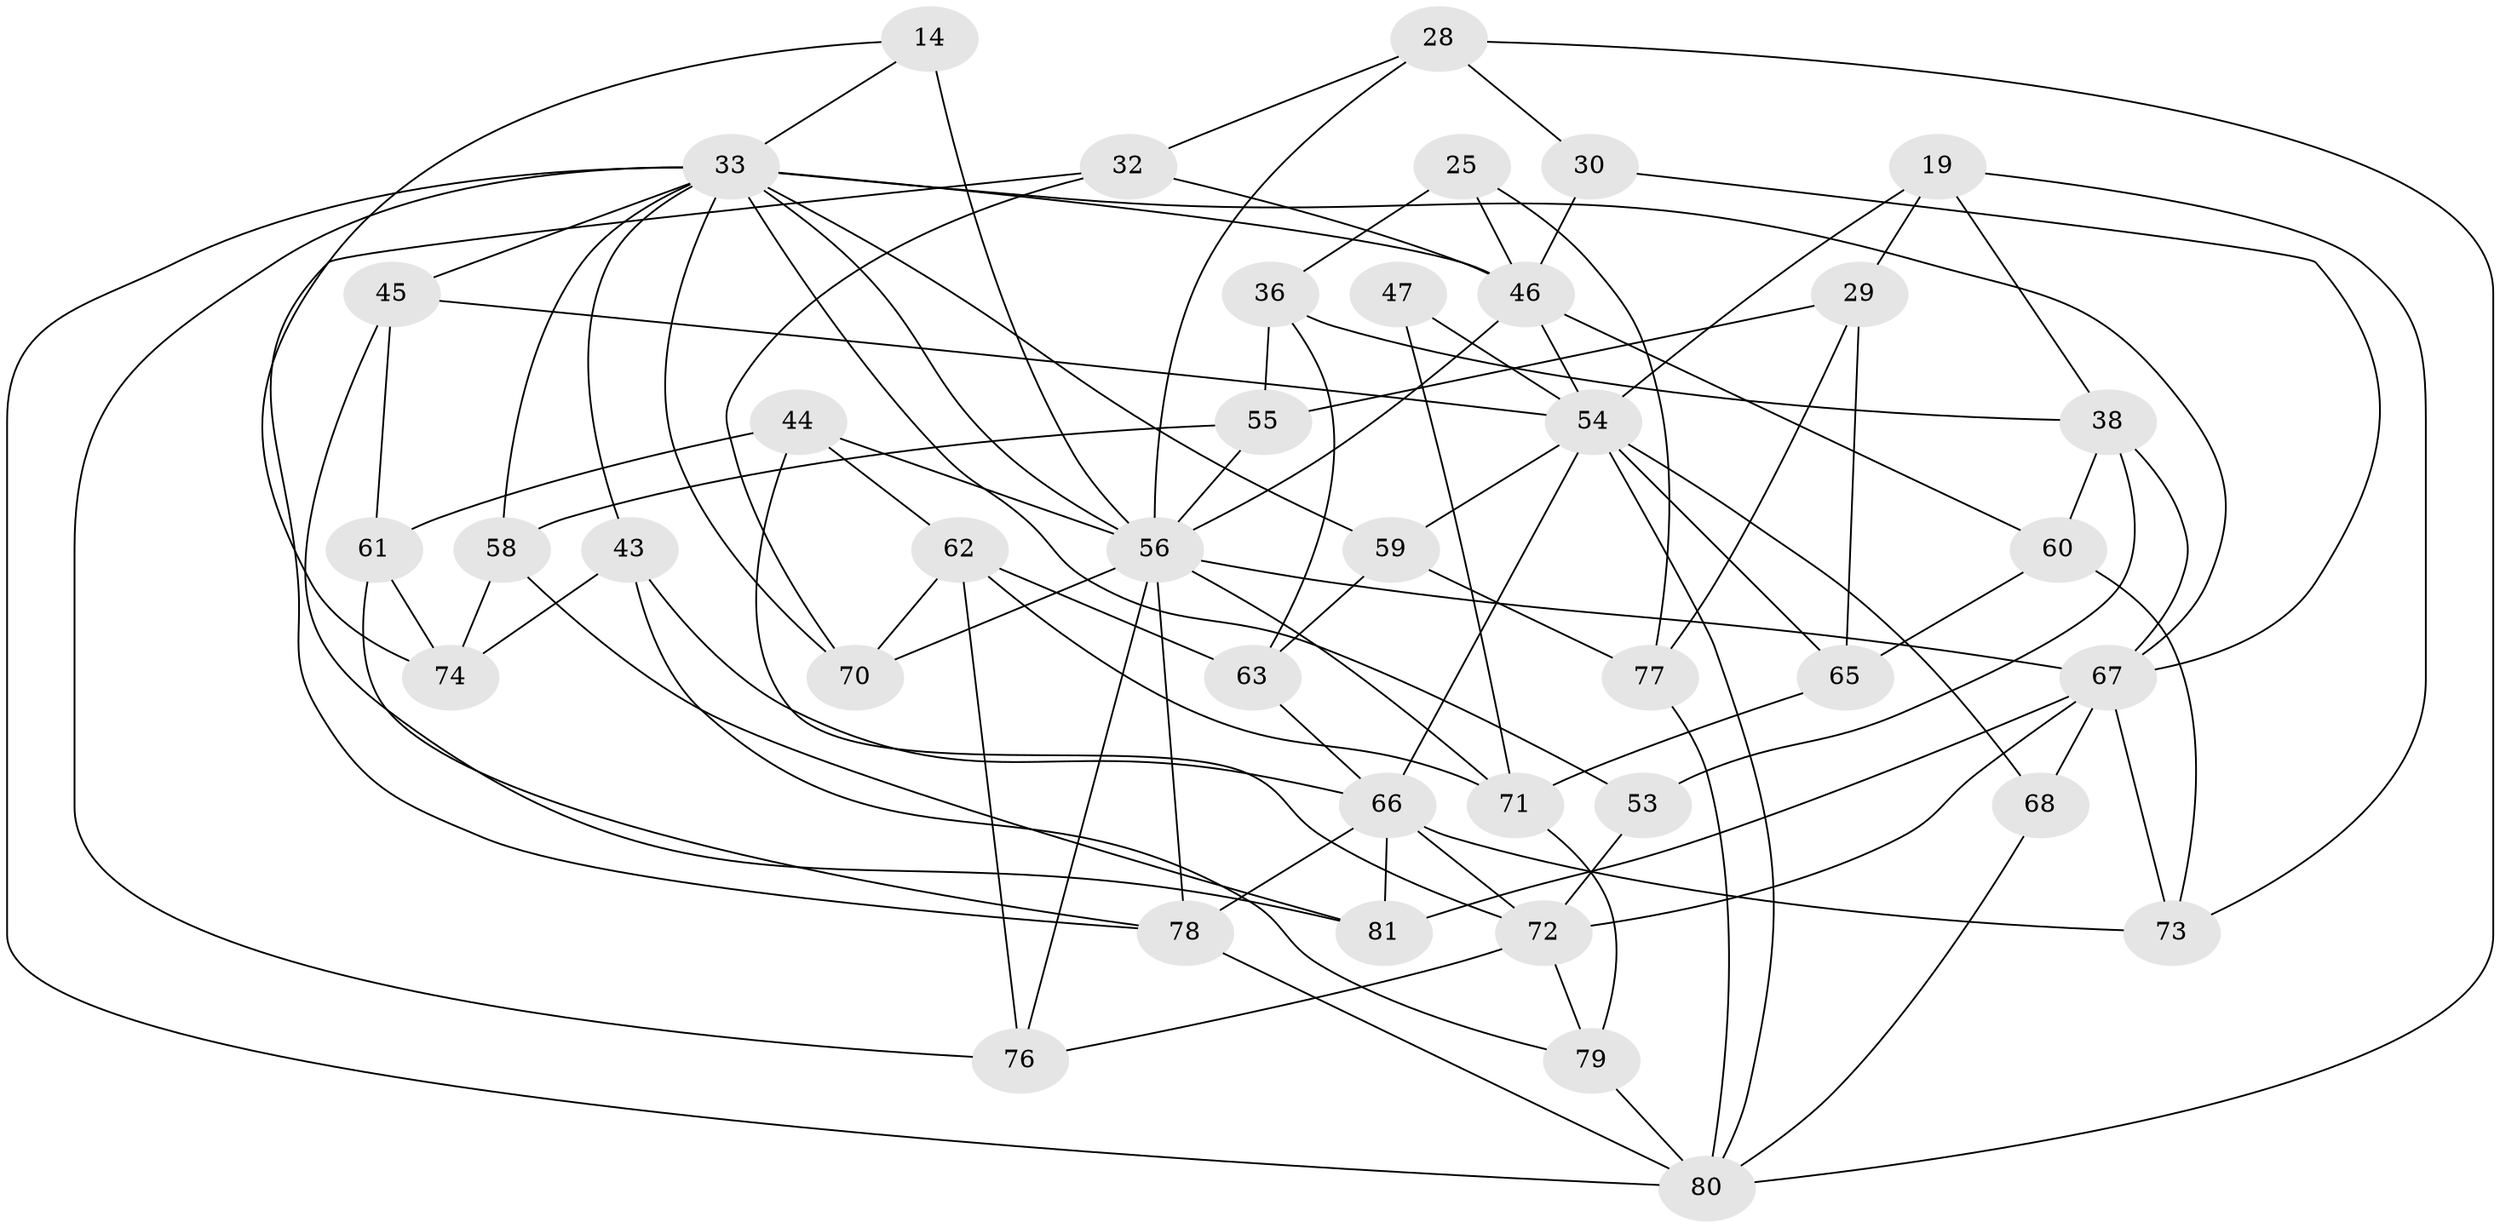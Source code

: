 // original degree distribution, {4: 1.0}
// Generated by graph-tools (version 1.1) at 2025/00/03/04/25 22:00:59]
// undirected, 40 vertices, 96 edges
graph export_dot {
graph [start="1"]
  node [color=gray90,style=filled];
  14;
  19;
  25;
  28;
  29;
  30;
  32;
  33 [super="+16+21+27"];
  36;
  38 [super="+20"];
  43;
  44;
  45;
  46 [super="+11+24"];
  47;
  53;
  54 [super="+26+48"];
  55;
  56 [super="+5+41+35"];
  58;
  59;
  60;
  61;
  62 [super="+8"];
  63;
  65;
  66 [super="+13+51"];
  67 [super="+34+52+37"];
  68 [super="+3+23"];
  70;
  71 [super="+69"];
  72 [super="+64"];
  73;
  74;
  76 [super="+49"];
  77;
  78 [super="+42+57"];
  79;
  80 [super="+1+50+75"];
  81;
  14 -- 56 [weight=2];
  14 -- 74;
  14 -- 33;
  19 -- 29;
  19 -- 73;
  19 -- 38;
  19 -- 54;
  25 -- 36;
  25 -- 77;
  25 -- 46 [weight=2];
  28 -- 32;
  28 -- 30;
  28 -- 80;
  28 -- 56;
  29 -- 77;
  29 -- 55;
  29 -- 65;
  30 -- 67;
  30 -- 46 [weight=2];
  32 -- 70;
  32 -- 78;
  32 -- 46;
  33 -- 45;
  33 -- 70;
  33 -- 80 [weight=3];
  33 -- 43;
  33 -- 67 [weight=2];
  33 -- 59;
  33 -- 46 [weight=2];
  33 -- 76;
  33 -- 53;
  33 -- 56;
  33 -- 58;
  36 -- 63;
  36 -- 55;
  36 -- 38;
  38 -- 53;
  38 -- 60;
  38 -- 67 [weight=2];
  43 -- 74;
  43 -- 66;
  43 -- 79;
  44 -- 62;
  44 -- 72;
  44 -- 61;
  44 -- 56;
  45 -- 81;
  45 -- 54;
  45 -- 61;
  46 -- 54 [weight=2];
  46 -- 60;
  46 -- 56 [weight=2];
  47 -- 71;
  47 -- 54 [weight=3];
  53 -- 72 [weight=2];
  54 -- 68;
  54 -- 59;
  54 -- 65;
  54 -- 80;
  54 -- 66;
  55 -- 58;
  55 -- 56;
  56 -- 76 [weight=2];
  56 -- 78 [weight=2];
  56 -- 67;
  56 -- 70;
  56 -- 71 [weight=2];
  58 -- 81;
  58 -- 74;
  59 -- 63;
  59 -- 77;
  60 -- 65;
  60 -- 73;
  61 -- 74;
  61 -- 78;
  62 -- 63;
  62 -- 76 [weight=2];
  62 -- 70;
  62 -- 71;
  63 -- 66;
  65 -- 71;
  66 -- 81;
  66 -- 78 [weight=2];
  66 -- 72;
  66 -- 73;
  67 -- 81;
  67 -- 68 [weight=4];
  67 -- 73;
  67 -- 72 [weight=2];
  68 -- 80 [weight=3];
  71 -- 79;
  72 -- 79;
  72 -- 76;
  77 -- 80;
  78 -- 80 [weight=2];
  79 -- 80;
}
